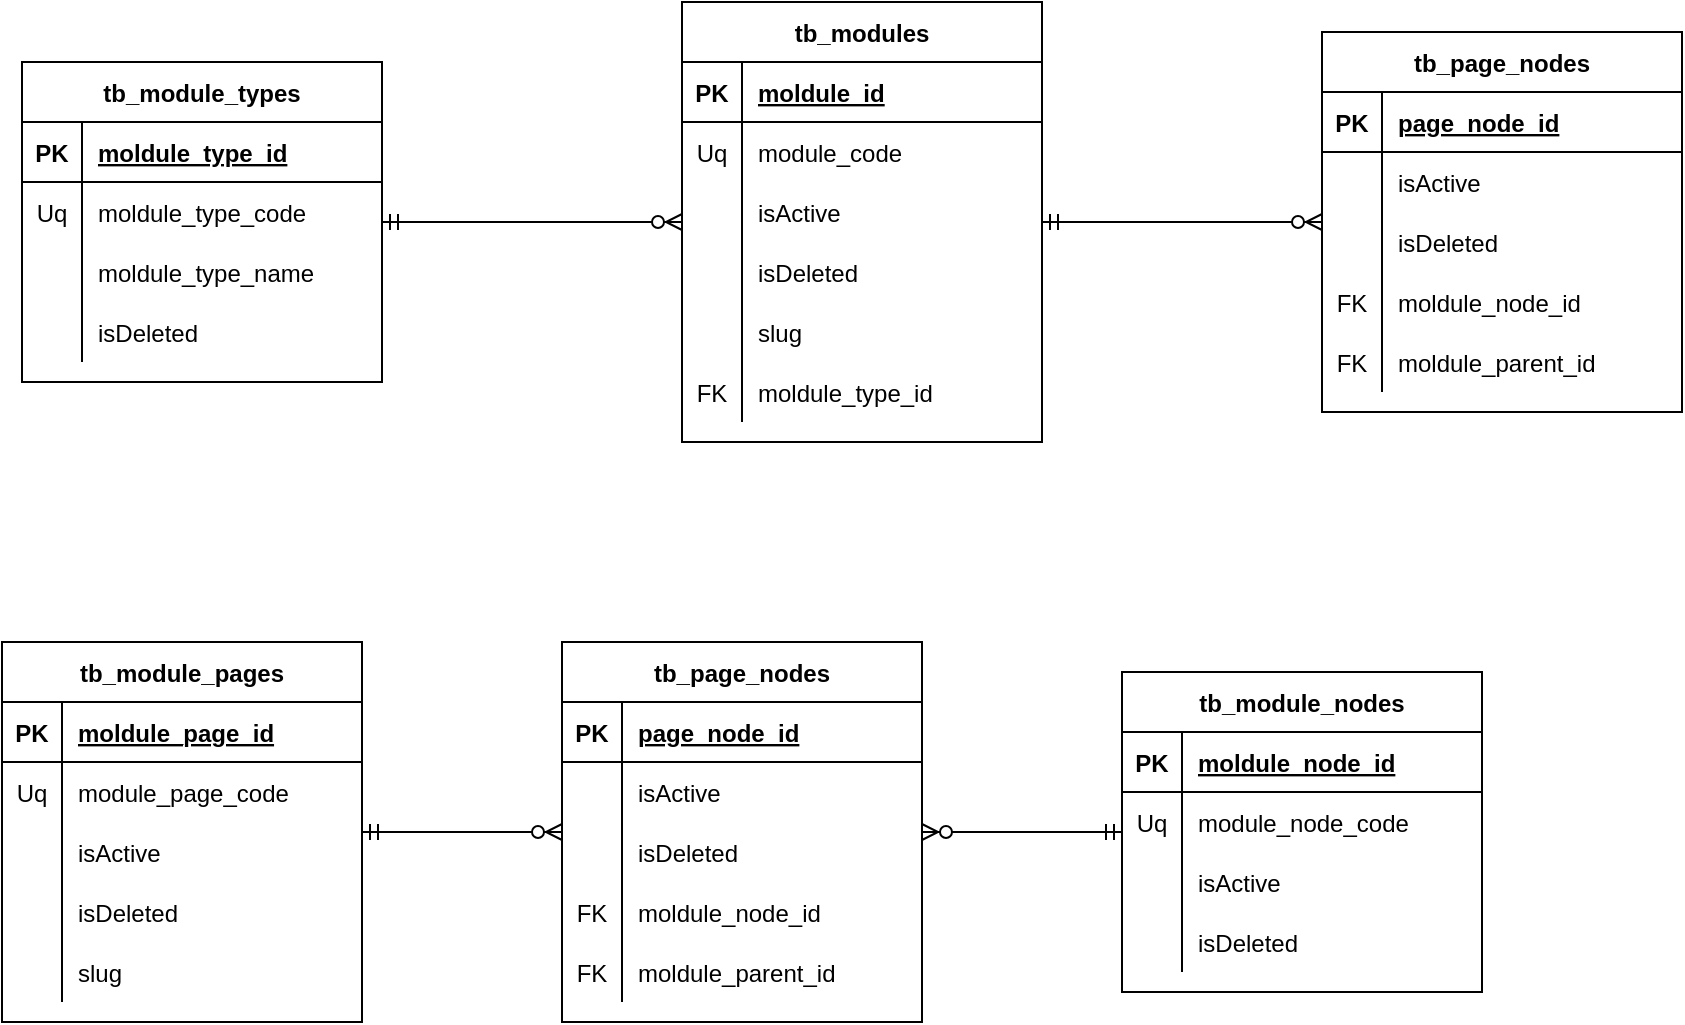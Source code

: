 <mxfile version="20.3.0" type="device"><diagram id="R2lEEEUBdFMjLlhIrx00" name="Page-1"><mxGraphModel dx="1038" dy="641" grid="1" gridSize="10" guides="1" tooltips="1" connect="1" arrows="1" fold="1" page="1" pageScale="1" pageWidth="850" pageHeight="1100" math="0" shadow="0" extFonts="Permanent Marker^https://fonts.googleapis.com/css?family=Permanent+Marker"><root><mxCell id="0"/><mxCell id="1" parent="0"/><mxCell id="9YTMGN2tPcAXNsHHQ1ow-1" value="tb_modules" style="shape=table;startSize=30;container=1;collapsible=1;childLayout=tableLayout;fixedRows=1;rowLines=0;fontStyle=1;align=center;resizeLast=1;" vertex="1" parent="1"><mxGeometry x="360" y="480" width="180" height="220" as="geometry"/></mxCell><mxCell id="9YTMGN2tPcAXNsHHQ1ow-2" value="" style="shape=tableRow;horizontal=0;startSize=0;swimlaneHead=0;swimlaneBody=0;fillColor=none;collapsible=0;dropTarget=0;points=[[0,0.5],[1,0.5]];portConstraint=eastwest;top=0;left=0;right=0;bottom=1;" vertex="1" parent="9YTMGN2tPcAXNsHHQ1ow-1"><mxGeometry y="30" width="180" height="30" as="geometry"/></mxCell><mxCell id="9YTMGN2tPcAXNsHHQ1ow-3" value="PK" style="shape=partialRectangle;connectable=0;fillColor=none;top=0;left=0;bottom=0;right=0;fontStyle=1;overflow=hidden;" vertex="1" parent="9YTMGN2tPcAXNsHHQ1ow-2"><mxGeometry width="30" height="30" as="geometry"><mxRectangle width="30" height="30" as="alternateBounds"/></mxGeometry></mxCell><mxCell id="9YTMGN2tPcAXNsHHQ1ow-4" value="moldule_id" style="shape=partialRectangle;connectable=0;fillColor=none;top=0;left=0;bottom=0;right=0;align=left;spacingLeft=6;fontStyle=5;overflow=hidden;" vertex="1" parent="9YTMGN2tPcAXNsHHQ1ow-2"><mxGeometry x="30" width="150" height="30" as="geometry"><mxRectangle width="150" height="30" as="alternateBounds"/></mxGeometry></mxCell><mxCell id="9YTMGN2tPcAXNsHHQ1ow-5" value="" style="shape=tableRow;horizontal=0;startSize=0;swimlaneHead=0;swimlaneBody=0;fillColor=none;collapsible=0;dropTarget=0;points=[[0,0.5],[1,0.5]];portConstraint=eastwest;top=0;left=0;right=0;bottom=0;" vertex="1" parent="9YTMGN2tPcAXNsHHQ1ow-1"><mxGeometry y="60" width="180" height="30" as="geometry"/></mxCell><mxCell id="9YTMGN2tPcAXNsHHQ1ow-6" value="Uq" style="shape=partialRectangle;connectable=0;fillColor=none;top=0;left=0;bottom=0;right=0;editable=1;overflow=hidden;" vertex="1" parent="9YTMGN2tPcAXNsHHQ1ow-5"><mxGeometry width="30" height="30" as="geometry"><mxRectangle width="30" height="30" as="alternateBounds"/></mxGeometry></mxCell><mxCell id="9YTMGN2tPcAXNsHHQ1ow-7" value="module_code" style="shape=partialRectangle;connectable=0;fillColor=none;top=0;left=0;bottom=0;right=0;align=left;spacingLeft=6;overflow=hidden;" vertex="1" parent="9YTMGN2tPcAXNsHHQ1ow-5"><mxGeometry x="30" width="150" height="30" as="geometry"><mxRectangle width="150" height="30" as="alternateBounds"/></mxGeometry></mxCell><mxCell id="9YTMGN2tPcAXNsHHQ1ow-8" value="" style="shape=tableRow;horizontal=0;startSize=0;swimlaneHead=0;swimlaneBody=0;fillColor=none;collapsible=0;dropTarget=0;points=[[0,0.5],[1,0.5]];portConstraint=eastwest;top=0;left=0;right=0;bottom=0;" vertex="1" parent="9YTMGN2tPcAXNsHHQ1ow-1"><mxGeometry y="90" width="180" height="30" as="geometry"/></mxCell><mxCell id="9YTMGN2tPcAXNsHHQ1ow-9" value="" style="shape=partialRectangle;connectable=0;fillColor=none;top=0;left=0;bottom=0;right=0;editable=1;overflow=hidden;" vertex="1" parent="9YTMGN2tPcAXNsHHQ1ow-8"><mxGeometry width="30" height="30" as="geometry"><mxRectangle width="30" height="30" as="alternateBounds"/></mxGeometry></mxCell><mxCell id="9YTMGN2tPcAXNsHHQ1ow-10" value="isActive" style="shape=partialRectangle;connectable=0;fillColor=none;top=0;left=0;bottom=0;right=0;align=left;spacingLeft=6;overflow=hidden;" vertex="1" parent="9YTMGN2tPcAXNsHHQ1ow-8"><mxGeometry x="30" width="150" height="30" as="geometry"><mxRectangle width="150" height="30" as="alternateBounds"/></mxGeometry></mxCell><mxCell id="9YTMGN2tPcAXNsHHQ1ow-11" value="" style="shape=tableRow;horizontal=0;startSize=0;swimlaneHead=0;swimlaneBody=0;fillColor=none;collapsible=0;dropTarget=0;points=[[0,0.5],[1,0.5]];portConstraint=eastwest;top=0;left=0;right=0;bottom=0;" vertex="1" parent="9YTMGN2tPcAXNsHHQ1ow-1"><mxGeometry y="120" width="180" height="30" as="geometry"/></mxCell><mxCell id="9YTMGN2tPcAXNsHHQ1ow-12" value="" style="shape=partialRectangle;connectable=0;fillColor=none;top=0;left=0;bottom=0;right=0;editable=1;overflow=hidden;" vertex="1" parent="9YTMGN2tPcAXNsHHQ1ow-11"><mxGeometry width="30" height="30" as="geometry"><mxRectangle width="30" height="30" as="alternateBounds"/></mxGeometry></mxCell><mxCell id="9YTMGN2tPcAXNsHHQ1ow-13" value="isDeleted" style="shape=partialRectangle;connectable=0;fillColor=none;top=0;left=0;bottom=0;right=0;align=left;spacingLeft=6;overflow=hidden;" vertex="1" parent="9YTMGN2tPcAXNsHHQ1ow-11"><mxGeometry x="30" width="150" height="30" as="geometry"><mxRectangle width="150" height="30" as="alternateBounds"/></mxGeometry></mxCell><mxCell id="9YTMGN2tPcAXNsHHQ1ow-81" value="" style="shape=tableRow;horizontal=0;startSize=0;swimlaneHead=0;swimlaneBody=0;fillColor=none;collapsible=0;dropTarget=0;points=[[0,0.5],[1,0.5]];portConstraint=eastwest;top=0;left=0;right=0;bottom=0;" vertex="1" parent="9YTMGN2tPcAXNsHHQ1ow-1"><mxGeometry y="150" width="180" height="30" as="geometry"/></mxCell><mxCell id="9YTMGN2tPcAXNsHHQ1ow-82" value="" style="shape=partialRectangle;connectable=0;fillColor=none;top=0;left=0;bottom=0;right=0;editable=1;overflow=hidden;" vertex="1" parent="9YTMGN2tPcAXNsHHQ1ow-81"><mxGeometry width="30" height="30" as="geometry"><mxRectangle width="30" height="30" as="alternateBounds"/></mxGeometry></mxCell><mxCell id="9YTMGN2tPcAXNsHHQ1ow-83" value="slug" style="shape=partialRectangle;connectable=0;fillColor=none;top=0;left=0;bottom=0;right=0;align=left;spacingLeft=6;overflow=hidden;" vertex="1" parent="9YTMGN2tPcAXNsHHQ1ow-81"><mxGeometry x="30" width="150" height="30" as="geometry"><mxRectangle width="150" height="30" as="alternateBounds"/></mxGeometry></mxCell><mxCell id="9YTMGN2tPcAXNsHHQ1ow-19" value="" style="shape=tableRow;horizontal=0;startSize=0;swimlaneHead=0;swimlaneBody=0;fillColor=none;collapsible=0;dropTarget=0;points=[[0,0.5],[1,0.5]];portConstraint=eastwest;top=0;left=0;right=0;bottom=0;" vertex="1" parent="9YTMGN2tPcAXNsHHQ1ow-1"><mxGeometry y="180" width="180" height="30" as="geometry"/></mxCell><mxCell id="9YTMGN2tPcAXNsHHQ1ow-20" value="FK" style="shape=partialRectangle;connectable=0;fillColor=none;top=0;left=0;bottom=0;right=0;editable=1;overflow=hidden;" vertex="1" parent="9YTMGN2tPcAXNsHHQ1ow-19"><mxGeometry width="30" height="30" as="geometry"><mxRectangle width="30" height="30" as="alternateBounds"/></mxGeometry></mxCell><mxCell id="9YTMGN2tPcAXNsHHQ1ow-21" value="moldule_type_id" style="shape=partialRectangle;connectable=0;fillColor=none;top=0;left=0;bottom=0;right=0;align=left;spacingLeft=6;overflow=hidden;" vertex="1" parent="9YTMGN2tPcAXNsHHQ1ow-19"><mxGeometry x="30" width="150" height="30" as="geometry"><mxRectangle width="150" height="30" as="alternateBounds"/></mxGeometry></mxCell><mxCell id="9YTMGN2tPcAXNsHHQ1ow-22" value="tb_module_types" style="shape=table;startSize=30;container=1;collapsible=1;childLayout=tableLayout;fixedRows=1;rowLines=0;fontStyle=1;align=center;resizeLast=1;" vertex="1" parent="1"><mxGeometry x="30" y="510" width="180" height="160" as="geometry"/></mxCell><mxCell id="9YTMGN2tPcAXNsHHQ1ow-23" value="" style="shape=tableRow;horizontal=0;startSize=0;swimlaneHead=0;swimlaneBody=0;fillColor=none;collapsible=0;dropTarget=0;points=[[0,0.5],[1,0.5]];portConstraint=eastwest;top=0;left=0;right=0;bottom=1;" vertex="1" parent="9YTMGN2tPcAXNsHHQ1ow-22"><mxGeometry y="30" width="180" height="30" as="geometry"/></mxCell><mxCell id="9YTMGN2tPcAXNsHHQ1ow-24" value="PK" style="shape=partialRectangle;connectable=0;fillColor=none;top=0;left=0;bottom=0;right=0;fontStyle=1;overflow=hidden;" vertex="1" parent="9YTMGN2tPcAXNsHHQ1ow-23"><mxGeometry width="30" height="30" as="geometry"><mxRectangle width="30" height="30" as="alternateBounds"/></mxGeometry></mxCell><mxCell id="9YTMGN2tPcAXNsHHQ1ow-25" value="moldule_type_id" style="shape=partialRectangle;connectable=0;fillColor=none;top=0;left=0;bottom=0;right=0;align=left;spacingLeft=6;fontStyle=5;overflow=hidden;" vertex="1" parent="9YTMGN2tPcAXNsHHQ1ow-23"><mxGeometry x="30" width="150" height="30" as="geometry"><mxRectangle width="150" height="30" as="alternateBounds"/></mxGeometry></mxCell><mxCell id="9YTMGN2tPcAXNsHHQ1ow-26" value="" style="shape=tableRow;horizontal=0;startSize=0;swimlaneHead=0;swimlaneBody=0;fillColor=none;collapsible=0;dropTarget=0;points=[[0,0.5],[1,0.5]];portConstraint=eastwest;top=0;left=0;right=0;bottom=0;" vertex="1" parent="9YTMGN2tPcAXNsHHQ1ow-22"><mxGeometry y="60" width="180" height="30" as="geometry"/></mxCell><mxCell id="9YTMGN2tPcAXNsHHQ1ow-27" value="Uq" style="shape=partialRectangle;connectable=0;fillColor=none;top=0;left=0;bottom=0;right=0;editable=1;overflow=hidden;" vertex="1" parent="9YTMGN2tPcAXNsHHQ1ow-26"><mxGeometry width="30" height="30" as="geometry"><mxRectangle width="30" height="30" as="alternateBounds"/></mxGeometry></mxCell><mxCell id="9YTMGN2tPcAXNsHHQ1ow-28" value="moldule_type_code" style="shape=partialRectangle;connectable=0;fillColor=none;top=0;left=0;bottom=0;right=0;align=left;spacingLeft=6;overflow=hidden;" vertex="1" parent="9YTMGN2tPcAXNsHHQ1ow-26"><mxGeometry x="30" width="150" height="30" as="geometry"><mxRectangle width="150" height="30" as="alternateBounds"/></mxGeometry></mxCell><mxCell id="9YTMGN2tPcAXNsHHQ1ow-29" value="" style="shape=tableRow;horizontal=0;startSize=0;swimlaneHead=0;swimlaneBody=0;fillColor=none;collapsible=0;dropTarget=0;points=[[0,0.5],[1,0.5]];portConstraint=eastwest;top=0;left=0;right=0;bottom=0;" vertex="1" parent="9YTMGN2tPcAXNsHHQ1ow-22"><mxGeometry y="90" width="180" height="30" as="geometry"/></mxCell><mxCell id="9YTMGN2tPcAXNsHHQ1ow-30" value="" style="shape=partialRectangle;connectable=0;fillColor=none;top=0;left=0;bottom=0;right=0;editable=1;overflow=hidden;" vertex="1" parent="9YTMGN2tPcAXNsHHQ1ow-29"><mxGeometry width="30" height="30" as="geometry"><mxRectangle width="30" height="30" as="alternateBounds"/></mxGeometry></mxCell><mxCell id="9YTMGN2tPcAXNsHHQ1ow-31" value="moldule_type_name" style="shape=partialRectangle;connectable=0;fillColor=none;top=0;left=0;bottom=0;right=0;align=left;spacingLeft=6;overflow=hidden;" vertex="1" parent="9YTMGN2tPcAXNsHHQ1ow-29"><mxGeometry x="30" width="150" height="30" as="geometry"><mxRectangle width="150" height="30" as="alternateBounds"/></mxGeometry></mxCell><mxCell id="9YTMGN2tPcAXNsHHQ1ow-35" value="" style="shape=tableRow;horizontal=0;startSize=0;swimlaneHead=0;swimlaneBody=0;fillColor=none;collapsible=0;dropTarget=0;points=[[0,0.5],[1,0.5]];portConstraint=eastwest;top=0;left=0;right=0;bottom=0;" vertex="1" parent="9YTMGN2tPcAXNsHHQ1ow-22"><mxGeometry y="120" width="180" height="30" as="geometry"/></mxCell><mxCell id="9YTMGN2tPcAXNsHHQ1ow-36" value="" style="shape=partialRectangle;connectable=0;fillColor=none;top=0;left=0;bottom=0;right=0;editable=1;overflow=hidden;" vertex="1" parent="9YTMGN2tPcAXNsHHQ1ow-35"><mxGeometry width="30" height="30" as="geometry"><mxRectangle width="30" height="30" as="alternateBounds"/></mxGeometry></mxCell><mxCell id="9YTMGN2tPcAXNsHHQ1ow-37" value="isDeleted" style="shape=partialRectangle;connectable=0;fillColor=none;top=0;left=0;bottom=0;right=0;align=left;spacingLeft=6;overflow=hidden;" vertex="1" parent="9YTMGN2tPcAXNsHHQ1ow-35"><mxGeometry x="30" width="150" height="30" as="geometry"><mxRectangle width="150" height="30" as="alternateBounds"/></mxGeometry></mxCell><mxCell id="9YTMGN2tPcAXNsHHQ1ow-42" value="" style="edgeStyle=entityRelationEdgeStyle;fontSize=12;html=1;endArrow=ERzeroToMany;startArrow=ERmandOne;rounded=0;" edge="1" parent="1" source="9YTMGN2tPcAXNsHHQ1ow-22" target="9YTMGN2tPcAXNsHHQ1ow-1"><mxGeometry width="100" height="100" relative="1" as="geometry"><mxPoint x="150" y="830" as="sourcePoint"/><mxPoint x="250" y="730" as="targetPoint"/></mxGeometry></mxCell><mxCell id="9YTMGN2tPcAXNsHHQ1ow-43" value="tb_module_nodes" style="shape=table;startSize=30;container=1;collapsible=1;childLayout=tableLayout;fixedRows=1;rowLines=0;fontStyle=1;align=center;resizeLast=1;" vertex="1" parent="1"><mxGeometry x="580" y="815" width="180" height="160" as="geometry"/></mxCell><mxCell id="9YTMGN2tPcAXNsHHQ1ow-44" value="" style="shape=tableRow;horizontal=0;startSize=0;swimlaneHead=0;swimlaneBody=0;fillColor=none;collapsible=0;dropTarget=0;points=[[0,0.5],[1,0.5]];portConstraint=eastwest;top=0;left=0;right=0;bottom=1;" vertex="1" parent="9YTMGN2tPcAXNsHHQ1ow-43"><mxGeometry y="30" width="180" height="30" as="geometry"/></mxCell><mxCell id="9YTMGN2tPcAXNsHHQ1ow-45" value="PK" style="shape=partialRectangle;connectable=0;fillColor=none;top=0;left=0;bottom=0;right=0;fontStyle=1;overflow=hidden;" vertex="1" parent="9YTMGN2tPcAXNsHHQ1ow-44"><mxGeometry width="30" height="30" as="geometry"><mxRectangle width="30" height="30" as="alternateBounds"/></mxGeometry></mxCell><mxCell id="9YTMGN2tPcAXNsHHQ1ow-46" value="moldule_node_id" style="shape=partialRectangle;connectable=0;fillColor=none;top=0;left=0;bottom=0;right=0;align=left;spacingLeft=6;fontStyle=5;overflow=hidden;" vertex="1" parent="9YTMGN2tPcAXNsHHQ1ow-44"><mxGeometry x="30" width="150" height="30" as="geometry"><mxRectangle width="150" height="30" as="alternateBounds"/></mxGeometry></mxCell><mxCell id="9YTMGN2tPcAXNsHHQ1ow-47" value="" style="shape=tableRow;horizontal=0;startSize=0;swimlaneHead=0;swimlaneBody=0;fillColor=none;collapsible=0;dropTarget=0;points=[[0,0.5],[1,0.5]];portConstraint=eastwest;top=0;left=0;right=0;bottom=0;" vertex="1" parent="9YTMGN2tPcAXNsHHQ1ow-43"><mxGeometry y="60" width="180" height="30" as="geometry"/></mxCell><mxCell id="9YTMGN2tPcAXNsHHQ1ow-48" value="Uq" style="shape=partialRectangle;connectable=0;fillColor=none;top=0;left=0;bottom=0;right=0;editable=1;overflow=hidden;" vertex="1" parent="9YTMGN2tPcAXNsHHQ1ow-47"><mxGeometry width="30" height="30" as="geometry"><mxRectangle width="30" height="30" as="alternateBounds"/></mxGeometry></mxCell><mxCell id="9YTMGN2tPcAXNsHHQ1ow-49" value="module_node_code" style="shape=partialRectangle;connectable=0;fillColor=none;top=0;left=0;bottom=0;right=0;align=left;spacingLeft=6;overflow=hidden;" vertex="1" parent="9YTMGN2tPcAXNsHHQ1ow-47"><mxGeometry x="30" width="150" height="30" as="geometry"><mxRectangle width="150" height="30" as="alternateBounds"/></mxGeometry></mxCell><mxCell id="9YTMGN2tPcAXNsHHQ1ow-50" value="" style="shape=tableRow;horizontal=0;startSize=0;swimlaneHead=0;swimlaneBody=0;fillColor=none;collapsible=0;dropTarget=0;points=[[0,0.5],[1,0.5]];portConstraint=eastwest;top=0;left=0;right=0;bottom=0;" vertex="1" parent="9YTMGN2tPcAXNsHHQ1ow-43"><mxGeometry y="90" width="180" height="30" as="geometry"/></mxCell><mxCell id="9YTMGN2tPcAXNsHHQ1ow-51" value="" style="shape=partialRectangle;connectable=0;fillColor=none;top=0;left=0;bottom=0;right=0;editable=1;overflow=hidden;" vertex="1" parent="9YTMGN2tPcAXNsHHQ1ow-50"><mxGeometry width="30" height="30" as="geometry"><mxRectangle width="30" height="30" as="alternateBounds"/></mxGeometry></mxCell><mxCell id="9YTMGN2tPcAXNsHHQ1ow-52" value="isActive" style="shape=partialRectangle;connectable=0;fillColor=none;top=0;left=0;bottom=0;right=0;align=left;spacingLeft=6;overflow=hidden;" vertex="1" parent="9YTMGN2tPcAXNsHHQ1ow-50"><mxGeometry x="30" width="150" height="30" as="geometry"><mxRectangle width="150" height="30" as="alternateBounds"/></mxGeometry></mxCell><mxCell id="9YTMGN2tPcAXNsHHQ1ow-53" value="" style="shape=tableRow;horizontal=0;startSize=0;swimlaneHead=0;swimlaneBody=0;fillColor=none;collapsible=0;dropTarget=0;points=[[0,0.5],[1,0.5]];portConstraint=eastwest;top=0;left=0;right=0;bottom=0;" vertex="1" parent="9YTMGN2tPcAXNsHHQ1ow-43"><mxGeometry y="120" width="180" height="30" as="geometry"/></mxCell><mxCell id="9YTMGN2tPcAXNsHHQ1ow-54" value="" style="shape=partialRectangle;connectable=0;fillColor=none;top=0;left=0;bottom=0;right=0;editable=1;overflow=hidden;" vertex="1" parent="9YTMGN2tPcAXNsHHQ1ow-53"><mxGeometry width="30" height="30" as="geometry"><mxRectangle width="30" height="30" as="alternateBounds"/></mxGeometry></mxCell><mxCell id="9YTMGN2tPcAXNsHHQ1ow-55" value="isDeleted" style="shape=partialRectangle;connectable=0;fillColor=none;top=0;left=0;bottom=0;right=0;align=left;spacingLeft=6;overflow=hidden;" vertex="1" parent="9YTMGN2tPcAXNsHHQ1ow-53"><mxGeometry x="30" width="150" height="30" as="geometry"><mxRectangle width="150" height="30" as="alternateBounds"/></mxGeometry></mxCell><mxCell id="9YTMGN2tPcAXNsHHQ1ow-62" value="tb_module_pages" style="shape=table;startSize=30;container=1;collapsible=1;childLayout=tableLayout;fixedRows=1;rowLines=0;fontStyle=1;align=center;resizeLast=1;" vertex="1" parent="1"><mxGeometry x="20" y="800" width="180" height="190" as="geometry"/></mxCell><mxCell id="9YTMGN2tPcAXNsHHQ1ow-63" value="" style="shape=tableRow;horizontal=0;startSize=0;swimlaneHead=0;swimlaneBody=0;fillColor=none;collapsible=0;dropTarget=0;points=[[0,0.5],[1,0.5]];portConstraint=eastwest;top=0;left=0;right=0;bottom=1;" vertex="1" parent="9YTMGN2tPcAXNsHHQ1ow-62"><mxGeometry y="30" width="180" height="30" as="geometry"/></mxCell><mxCell id="9YTMGN2tPcAXNsHHQ1ow-64" value="PK" style="shape=partialRectangle;connectable=0;fillColor=none;top=0;left=0;bottom=0;right=0;fontStyle=1;overflow=hidden;" vertex="1" parent="9YTMGN2tPcAXNsHHQ1ow-63"><mxGeometry width="30" height="30" as="geometry"><mxRectangle width="30" height="30" as="alternateBounds"/></mxGeometry></mxCell><mxCell id="9YTMGN2tPcAXNsHHQ1ow-65" value="moldule_page_id" style="shape=partialRectangle;connectable=0;fillColor=none;top=0;left=0;bottom=0;right=0;align=left;spacingLeft=6;fontStyle=5;overflow=hidden;" vertex="1" parent="9YTMGN2tPcAXNsHHQ1ow-63"><mxGeometry x="30" width="150" height="30" as="geometry"><mxRectangle width="150" height="30" as="alternateBounds"/></mxGeometry></mxCell><mxCell id="9YTMGN2tPcAXNsHHQ1ow-66" value="" style="shape=tableRow;horizontal=0;startSize=0;swimlaneHead=0;swimlaneBody=0;fillColor=none;collapsible=0;dropTarget=0;points=[[0,0.5],[1,0.5]];portConstraint=eastwest;top=0;left=0;right=0;bottom=0;" vertex="1" parent="9YTMGN2tPcAXNsHHQ1ow-62"><mxGeometry y="60" width="180" height="30" as="geometry"/></mxCell><mxCell id="9YTMGN2tPcAXNsHHQ1ow-67" value="Uq" style="shape=partialRectangle;connectable=0;fillColor=none;top=0;left=0;bottom=0;right=0;editable=1;overflow=hidden;" vertex="1" parent="9YTMGN2tPcAXNsHHQ1ow-66"><mxGeometry width="30" height="30" as="geometry"><mxRectangle width="30" height="30" as="alternateBounds"/></mxGeometry></mxCell><mxCell id="9YTMGN2tPcAXNsHHQ1ow-68" value="module_page_code" style="shape=partialRectangle;connectable=0;fillColor=none;top=0;left=0;bottom=0;right=0;align=left;spacingLeft=6;overflow=hidden;" vertex="1" parent="9YTMGN2tPcAXNsHHQ1ow-66"><mxGeometry x="30" width="150" height="30" as="geometry"><mxRectangle width="150" height="30" as="alternateBounds"/></mxGeometry></mxCell><mxCell id="9YTMGN2tPcAXNsHHQ1ow-69" value="" style="shape=tableRow;horizontal=0;startSize=0;swimlaneHead=0;swimlaneBody=0;fillColor=none;collapsible=0;dropTarget=0;points=[[0,0.5],[1,0.5]];portConstraint=eastwest;top=0;left=0;right=0;bottom=0;" vertex="1" parent="9YTMGN2tPcAXNsHHQ1ow-62"><mxGeometry y="90" width="180" height="30" as="geometry"/></mxCell><mxCell id="9YTMGN2tPcAXNsHHQ1ow-70" value="" style="shape=partialRectangle;connectable=0;fillColor=none;top=0;left=0;bottom=0;right=0;editable=1;overflow=hidden;" vertex="1" parent="9YTMGN2tPcAXNsHHQ1ow-69"><mxGeometry width="30" height="30" as="geometry"><mxRectangle width="30" height="30" as="alternateBounds"/></mxGeometry></mxCell><mxCell id="9YTMGN2tPcAXNsHHQ1ow-71" value="isActive" style="shape=partialRectangle;connectable=0;fillColor=none;top=0;left=0;bottom=0;right=0;align=left;spacingLeft=6;overflow=hidden;" vertex="1" parent="9YTMGN2tPcAXNsHHQ1ow-69"><mxGeometry x="30" width="150" height="30" as="geometry"><mxRectangle width="150" height="30" as="alternateBounds"/></mxGeometry></mxCell><mxCell id="9YTMGN2tPcAXNsHHQ1ow-72" value="" style="shape=tableRow;horizontal=0;startSize=0;swimlaneHead=0;swimlaneBody=0;fillColor=none;collapsible=0;dropTarget=0;points=[[0,0.5],[1,0.5]];portConstraint=eastwest;top=0;left=0;right=0;bottom=0;" vertex="1" parent="9YTMGN2tPcAXNsHHQ1ow-62"><mxGeometry y="120" width="180" height="30" as="geometry"/></mxCell><mxCell id="9YTMGN2tPcAXNsHHQ1ow-73" value="" style="shape=partialRectangle;connectable=0;fillColor=none;top=0;left=0;bottom=0;right=0;editable=1;overflow=hidden;" vertex="1" parent="9YTMGN2tPcAXNsHHQ1ow-72"><mxGeometry width="30" height="30" as="geometry"><mxRectangle width="30" height="30" as="alternateBounds"/></mxGeometry></mxCell><mxCell id="9YTMGN2tPcAXNsHHQ1ow-74" value="isDeleted" style="shape=partialRectangle;connectable=0;fillColor=none;top=0;left=0;bottom=0;right=0;align=left;spacingLeft=6;overflow=hidden;" vertex="1" parent="9YTMGN2tPcAXNsHHQ1ow-72"><mxGeometry x="30" width="150" height="30" as="geometry"><mxRectangle width="150" height="30" as="alternateBounds"/></mxGeometry></mxCell><mxCell id="9YTMGN2tPcAXNsHHQ1ow-78" value="" style="shape=tableRow;horizontal=0;startSize=0;swimlaneHead=0;swimlaneBody=0;fillColor=none;collapsible=0;dropTarget=0;points=[[0,0.5],[1,0.5]];portConstraint=eastwest;top=0;left=0;right=0;bottom=0;" vertex="1" parent="9YTMGN2tPcAXNsHHQ1ow-62"><mxGeometry y="150" width="180" height="30" as="geometry"/></mxCell><mxCell id="9YTMGN2tPcAXNsHHQ1ow-79" value="" style="shape=partialRectangle;connectable=0;fillColor=none;top=0;left=0;bottom=0;right=0;editable=1;overflow=hidden;" vertex="1" parent="9YTMGN2tPcAXNsHHQ1ow-78"><mxGeometry width="30" height="30" as="geometry"><mxRectangle width="30" height="30" as="alternateBounds"/></mxGeometry></mxCell><mxCell id="9YTMGN2tPcAXNsHHQ1ow-80" value="slug" style="shape=partialRectangle;connectable=0;fillColor=none;top=0;left=0;bottom=0;right=0;align=left;spacingLeft=6;overflow=hidden;" vertex="1" parent="9YTMGN2tPcAXNsHHQ1ow-78"><mxGeometry x="30" width="150" height="30" as="geometry"><mxRectangle width="150" height="30" as="alternateBounds"/></mxGeometry></mxCell><mxCell id="9YTMGN2tPcAXNsHHQ1ow-84" value="tb_page_nodes" style="shape=table;startSize=30;container=1;collapsible=1;childLayout=tableLayout;fixedRows=1;rowLines=0;fontStyle=1;align=center;resizeLast=1;" vertex="1" parent="1"><mxGeometry x="300" y="800" width="180" height="190" as="geometry"/></mxCell><mxCell id="9YTMGN2tPcAXNsHHQ1ow-85" value="" style="shape=tableRow;horizontal=0;startSize=0;swimlaneHead=0;swimlaneBody=0;fillColor=none;collapsible=0;dropTarget=0;points=[[0,0.5],[1,0.5]];portConstraint=eastwest;top=0;left=0;right=0;bottom=1;" vertex="1" parent="9YTMGN2tPcAXNsHHQ1ow-84"><mxGeometry y="30" width="180" height="30" as="geometry"/></mxCell><mxCell id="9YTMGN2tPcAXNsHHQ1ow-86" value="PK" style="shape=partialRectangle;connectable=0;fillColor=none;top=0;left=0;bottom=0;right=0;fontStyle=1;overflow=hidden;" vertex="1" parent="9YTMGN2tPcAXNsHHQ1ow-85"><mxGeometry width="30" height="30" as="geometry"><mxRectangle width="30" height="30" as="alternateBounds"/></mxGeometry></mxCell><mxCell id="9YTMGN2tPcAXNsHHQ1ow-87" value="page_node_id" style="shape=partialRectangle;connectable=0;fillColor=none;top=0;left=0;bottom=0;right=0;align=left;spacingLeft=6;fontStyle=5;overflow=hidden;" vertex="1" parent="9YTMGN2tPcAXNsHHQ1ow-85"><mxGeometry x="30" width="150" height="30" as="geometry"><mxRectangle width="150" height="30" as="alternateBounds"/></mxGeometry></mxCell><mxCell id="9YTMGN2tPcAXNsHHQ1ow-91" value="" style="shape=tableRow;horizontal=0;startSize=0;swimlaneHead=0;swimlaneBody=0;fillColor=none;collapsible=0;dropTarget=0;points=[[0,0.5],[1,0.5]];portConstraint=eastwest;top=0;left=0;right=0;bottom=0;" vertex="1" parent="9YTMGN2tPcAXNsHHQ1ow-84"><mxGeometry y="60" width="180" height="30" as="geometry"/></mxCell><mxCell id="9YTMGN2tPcAXNsHHQ1ow-92" value="" style="shape=partialRectangle;connectable=0;fillColor=none;top=0;left=0;bottom=0;right=0;editable=1;overflow=hidden;" vertex="1" parent="9YTMGN2tPcAXNsHHQ1ow-91"><mxGeometry width="30" height="30" as="geometry"><mxRectangle width="30" height="30" as="alternateBounds"/></mxGeometry></mxCell><mxCell id="9YTMGN2tPcAXNsHHQ1ow-93" value="isActive" style="shape=partialRectangle;connectable=0;fillColor=none;top=0;left=0;bottom=0;right=0;align=left;spacingLeft=6;overflow=hidden;" vertex="1" parent="9YTMGN2tPcAXNsHHQ1ow-91"><mxGeometry x="30" width="150" height="30" as="geometry"><mxRectangle width="150" height="30" as="alternateBounds"/></mxGeometry></mxCell><mxCell id="9YTMGN2tPcAXNsHHQ1ow-94" value="" style="shape=tableRow;horizontal=0;startSize=0;swimlaneHead=0;swimlaneBody=0;fillColor=none;collapsible=0;dropTarget=0;points=[[0,0.5],[1,0.5]];portConstraint=eastwest;top=0;left=0;right=0;bottom=0;" vertex="1" parent="9YTMGN2tPcAXNsHHQ1ow-84"><mxGeometry y="90" width="180" height="30" as="geometry"/></mxCell><mxCell id="9YTMGN2tPcAXNsHHQ1ow-95" value="" style="shape=partialRectangle;connectable=0;fillColor=none;top=0;left=0;bottom=0;right=0;editable=1;overflow=hidden;" vertex="1" parent="9YTMGN2tPcAXNsHHQ1ow-94"><mxGeometry width="30" height="30" as="geometry"><mxRectangle width="30" height="30" as="alternateBounds"/></mxGeometry></mxCell><mxCell id="9YTMGN2tPcAXNsHHQ1ow-96" value="isDeleted" style="shape=partialRectangle;connectable=0;fillColor=none;top=0;left=0;bottom=0;right=0;align=left;spacingLeft=6;overflow=hidden;" vertex="1" parent="9YTMGN2tPcAXNsHHQ1ow-94"><mxGeometry x="30" width="150" height="30" as="geometry"><mxRectangle width="150" height="30" as="alternateBounds"/></mxGeometry></mxCell><mxCell id="9YTMGN2tPcAXNsHHQ1ow-88" value="" style="shape=tableRow;horizontal=0;startSize=0;swimlaneHead=0;swimlaneBody=0;fillColor=none;collapsible=0;dropTarget=0;points=[[0,0.5],[1,0.5]];portConstraint=eastwest;top=0;left=0;right=0;bottom=0;" vertex="1" parent="9YTMGN2tPcAXNsHHQ1ow-84"><mxGeometry y="120" width="180" height="30" as="geometry"/></mxCell><mxCell id="9YTMGN2tPcAXNsHHQ1ow-89" value="FK" style="shape=partialRectangle;connectable=0;fillColor=none;top=0;left=0;bottom=0;right=0;editable=1;overflow=hidden;" vertex="1" parent="9YTMGN2tPcAXNsHHQ1ow-88"><mxGeometry width="30" height="30" as="geometry"><mxRectangle width="30" height="30" as="alternateBounds"/></mxGeometry></mxCell><mxCell id="9YTMGN2tPcAXNsHHQ1ow-90" value="moldule_node_id" style="shape=partialRectangle;connectable=0;fillColor=none;top=0;left=0;bottom=0;right=0;align=left;spacingLeft=6;overflow=hidden;" vertex="1" parent="9YTMGN2tPcAXNsHHQ1ow-88"><mxGeometry x="30" width="150" height="30" as="geometry"><mxRectangle width="150" height="30" as="alternateBounds"/></mxGeometry></mxCell><mxCell id="9YTMGN2tPcAXNsHHQ1ow-97" value="" style="shape=tableRow;horizontal=0;startSize=0;swimlaneHead=0;swimlaneBody=0;fillColor=none;collapsible=0;dropTarget=0;points=[[0,0.5],[1,0.5]];portConstraint=eastwest;top=0;left=0;right=0;bottom=0;" vertex="1" parent="9YTMGN2tPcAXNsHHQ1ow-84"><mxGeometry y="150" width="180" height="30" as="geometry"/></mxCell><mxCell id="9YTMGN2tPcAXNsHHQ1ow-98" value="FK" style="shape=partialRectangle;connectable=0;fillColor=none;top=0;left=0;bottom=0;right=0;editable=1;overflow=hidden;" vertex="1" parent="9YTMGN2tPcAXNsHHQ1ow-97"><mxGeometry width="30" height="30" as="geometry"><mxRectangle width="30" height="30" as="alternateBounds"/></mxGeometry></mxCell><mxCell id="9YTMGN2tPcAXNsHHQ1ow-99" value="moldule_parent_id" style="shape=partialRectangle;connectable=0;fillColor=none;top=0;left=0;bottom=0;right=0;align=left;spacingLeft=6;overflow=hidden;" vertex="1" parent="9YTMGN2tPcAXNsHHQ1ow-97"><mxGeometry x="30" width="150" height="30" as="geometry"><mxRectangle width="150" height="30" as="alternateBounds"/></mxGeometry></mxCell><mxCell id="9YTMGN2tPcAXNsHHQ1ow-100" value="" style="edgeStyle=entityRelationEdgeStyle;fontSize=12;html=1;endArrow=ERzeroToMany;startArrow=ERmandOne;rounded=0;" edge="1" parent="1" source="9YTMGN2tPcAXNsHHQ1ow-62" target="9YTMGN2tPcAXNsHHQ1ow-84"><mxGeometry width="100" height="100" relative="1" as="geometry"><mxPoint x="160" y="1140" as="sourcePoint"/><mxPoint x="260" y="1040" as="targetPoint"/></mxGeometry></mxCell><mxCell id="9YTMGN2tPcAXNsHHQ1ow-101" value="" style="edgeStyle=entityRelationEdgeStyle;fontSize=12;html=1;endArrow=ERzeroToMany;startArrow=ERmandOne;rounded=0;" edge="1" parent="1" source="9YTMGN2tPcAXNsHHQ1ow-43" target="9YTMGN2tPcAXNsHHQ1ow-84"><mxGeometry width="100" height="100" relative="1" as="geometry"><mxPoint x="360" y="1040" as="sourcePoint"/><mxPoint x="460" y="1040" as="targetPoint"/></mxGeometry></mxCell><mxCell id="9YTMGN2tPcAXNsHHQ1ow-102" value="tb_page_nodes" style="shape=table;startSize=30;container=1;collapsible=1;childLayout=tableLayout;fixedRows=1;rowLines=0;fontStyle=1;align=center;resizeLast=1;" vertex="1" parent="1"><mxGeometry x="680" y="495" width="180" height="190" as="geometry"/></mxCell><mxCell id="9YTMGN2tPcAXNsHHQ1ow-103" value="" style="shape=tableRow;horizontal=0;startSize=0;swimlaneHead=0;swimlaneBody=0;fillColor=none;collapsible=0;dropTarget=0;points=[[0,0.5],[1,0.5]];portConstraint=eastwest;top=0;left=0;right=0;bottom=1;" vertex="1" parent="9YTMGN2tPcAXNsHHQ1ow-102"><mxGeometry y="30" width="180" height="30" as="geometry"/></mxCell><mxCell id="9YTMGN2tPcAXNsHHQ1ow-104" value="PK" style="shape=partialRectangle;connectable=0;fillColor=none;top=0;left=0;bottom=0;right=0;fontStyle=1;overflow=hidden;" vertex="1" parent="9YTMGN2tPcAXNsHHQ1ow-103"><mxGeometry width="30" height="30" as="geometry"><mxRectangle width="30" height="30" as="alternateBounds"/></mxGeometry></mxCell><mxCell id="9YTMGN2tPcAXNsHHQ1ow-105" value="page_node_id" style="shape=partialRectangle;connectable=0;fillColor=none;top=0;left=0;bottom=0;right=0;align=left;spacingLeft=6;fontStyle=5;overflow=hidden;" vertex="1" parent="9YTMGN2tPcAXNsHHQ1ow-103"><mxGeometry x="30" width="150" height="30" as="geometry"><mxRectangle width="150" height="30" as="alternateBounds"/></mxGeometry></mxCell><mxCell id="9YTMGN2tPcAXNsHHQ1ow-106" value="" style="shape=tableRow;horizontal=0;startSize=0;swimlaneHead=0;swimlaneBody=0;fillColor=none;collapsible=0;dropTarget=0;points=[[0,0.5],[1,0.5]];portConstraint=eastwest;top=0;left=0;right=0;bottom=0;" vertex="1" parent="9YTMGN2tPcAXNsHHQ1ow-102"><mxGeometry y="60" width="180" height="30" as="geometry"/></mxCell><mxCell id="9YTMGN2tPcAXNsHHQ1ow-107" value="" style="shape=partialRectangle;connectable=0;fillColor=none;top=0;left=0;bottom=0;right=0;editable=1;overflow=hidden;" vertex="1" parent="9YTMGN2tPcAXNsHHQ1ow-106"><mxGeometry width="30" height="30" as="geometry"><mxRectangle width="30" height="30" as="alternateBounds"/></mxGeometry></mxCell><mxCell id="9YTMGN2tPcAXNsHHQ1ow-108" value="isActive" style="shape=partialRectangle;connectable=0;fillColor=none;top=0;left=0;bottom=0;right=0;align=left;spacingLeft=6;overflow=hidden;" vertex="1" parent="9YTMGN2tPcAXNsHHQ1ow-106"><mxGeometry x="30" width="150" height="30" as="geometry"><mxRectangle width="150" height="30" as="alternateBounds"/></mxGeometry></mxCell><mxCell id="9YTMGN2tPcAXNsHHQ1ow-109" value="" style="shape=tableRow;horizontal=0;startSize=0;swimlaneHead=0;swimlaneBody=0;fillColor=none;collapsible=0;dropTarget=0;points=[[0,0.5],[1,0.5]];portConstraint=eastwest;top=0;left=0;right=0;bottom=0;" vertex="1" parent="9YTMGN2tPcAXNsHHQ1ow-102"><mxGeometry y="90" width="180" height="30" as="geometry"/></mxCell><mxCell id="9YTMGN2tPcAXNsHHQ1ow-110" value="" style="shape=partialRectangle;connectable=0;fillColor=none;top=0;left=0;bottom=0;right=0;editable=1;overflow=hidden;" vertex="1" parent="9YTMGN2tPcAXNsHHQ1ow-109"><mxGeometry width="30" height="30" as="geometry"><mxRectangle width="30" height="30" as="alternateBounds"/></mxGeometry></mxCell><mxCell id="9YTMGN2tPcAXNsHHQ1ow-111" value="isDeleted" style="shape=partialRectangle;connectable=0;fillColor=none;top=0;left=0;bottom=0;right=0;align=left;spacingLeft=6;overflow=hidden;" vertex="1" parent="9YTMGN2tPcAXNsHHQ1ow-109"><mxGeometry x="30" width="150" height="30" as="geometry"><mxRectangle width="150" height="30" as="alternateBounds"/></mxGeometry></mxCell><mxCell id="9YTMGN2tPcAXNsHHQ1ow-112" value="" style="shape=tableRow;horizontal=0;startSize=0;swimlaneHead=0;swimlaneBody=0;fillColor=none;collapsible=0;dropTarget=0;points=[[0,0.5],[1,0.5]];portConstraint=eastwest;top=0;left=0;right=0;bottom=0;" vertex="1" parent="9YTMGN2tPcAXNsHHQ1ow-102"><mxGeometry y="120" width="180" height="30" as="geometry"/></mxCell><mxCell id="9YTMGN2tPcAXNsHHQ1ow-113" value="FK" style="shape=partialRectangle;connectable=0;fillColor=none;top=0;left=0;bottom=0;right=0;editable=1;overflow=hidden;" vertex="1" parent="9YTMGN2tPcAXNsHHQ1ow-112"><mxGeometry width="30" height="30" as="geometry"><mxRectangle width="30" height="30" as="alternateBounds"/></mxGeometry></mxCell><mxCell id="9YTMGN2tPcAXNsHHQ1ow-114" value="moldule_node_id" style="shape=partialRectangle;connectable=0;fillColor=none;top=0;left=0;bottom=0;right=0;align=left;spacingLeft=6;overflow=hidden;" vertex="1" parent="9YTMGN2tPcAXNsHHQ1ow-112"><mxGeometry x="30" width="150" height="30" as="geometry"><mxRectangle width="150" height="30" as="alternateBounds"/></mxGeometry></mxCell><mxCell id="9YTMGN2tPcAXNsHHQ1ow-115" value="" style="shape=tableRow;horizontal=0;startSize=0;swimlaneHead=0;swimlaneBody=0;fillColor=none;collapsible=0;dropTarget=0;points=[[0,0.5],[1,0.5]];portConstraint=eastwest;top=0;left=0;right=0;bottom=0;" vertex="1" parent="9YTMGN2tPcAXNsHHQ1ow-102"><mxGeometry y="150" width="180" height="30" as="geometry"/></mxCell><mxCell id="9YTMGN2tPcAXNsHHQ1ow-116" value="FK" style="shape=partialRectangle;connectable=0;fillColor=none;top=0;left=0;bottom=0;right=0;editable=1;overflow=hidden;" vertex="1" parent="9YTMGN2tPcAXNsHHQ1ow-115"><mxGeometry width="30" height="30" as="geometry"><mxRectangle width="30" height="30" as="alternateBounds"/></mxGeometry></mxCell><mxCell id="9YTMGN2tPcAXNsHHQ1ow-117" value="moldule_parent_id" style="shape=partialRectangle;connectable=0;fillColor=none;top=0;left=0;bottom=0;right=0;align=left;spacingLeft=6;overflow=hidden;" vertex="1" parent="9YTMGN2tPcAXNsHHQ1ow-115"><mxGeometry x="30" width="150" height="30" as="geometry"><mxRectangle width="150" height="30" as="alternateBounds"/></mxGeometry></mxCell><mxCell id="9YTMGN2tPcAXNsHHQ1ow-119" value="" style="edgeStyle=entityRelationEdgeStyle;fontSize=12;html=1;endArrow=ERzeroToMany;startArrow=ERmandOne;rounded=0;" edge="1" parent="1" source="9YTMGN2tPcAXNsHHQ1ow-1" target="9YTMGN2tPcAXNsHHQ1ow-102"><mxGeometry width="100" height="100" relative="1" as="geometry"><mxPoint x="830" y="760" as="sourcePoint"/><mxPoint x="730" y="760" as="targetPoint"/></mxGeometry></mxCell></root></mxGraphModel></diagram></mxfile>